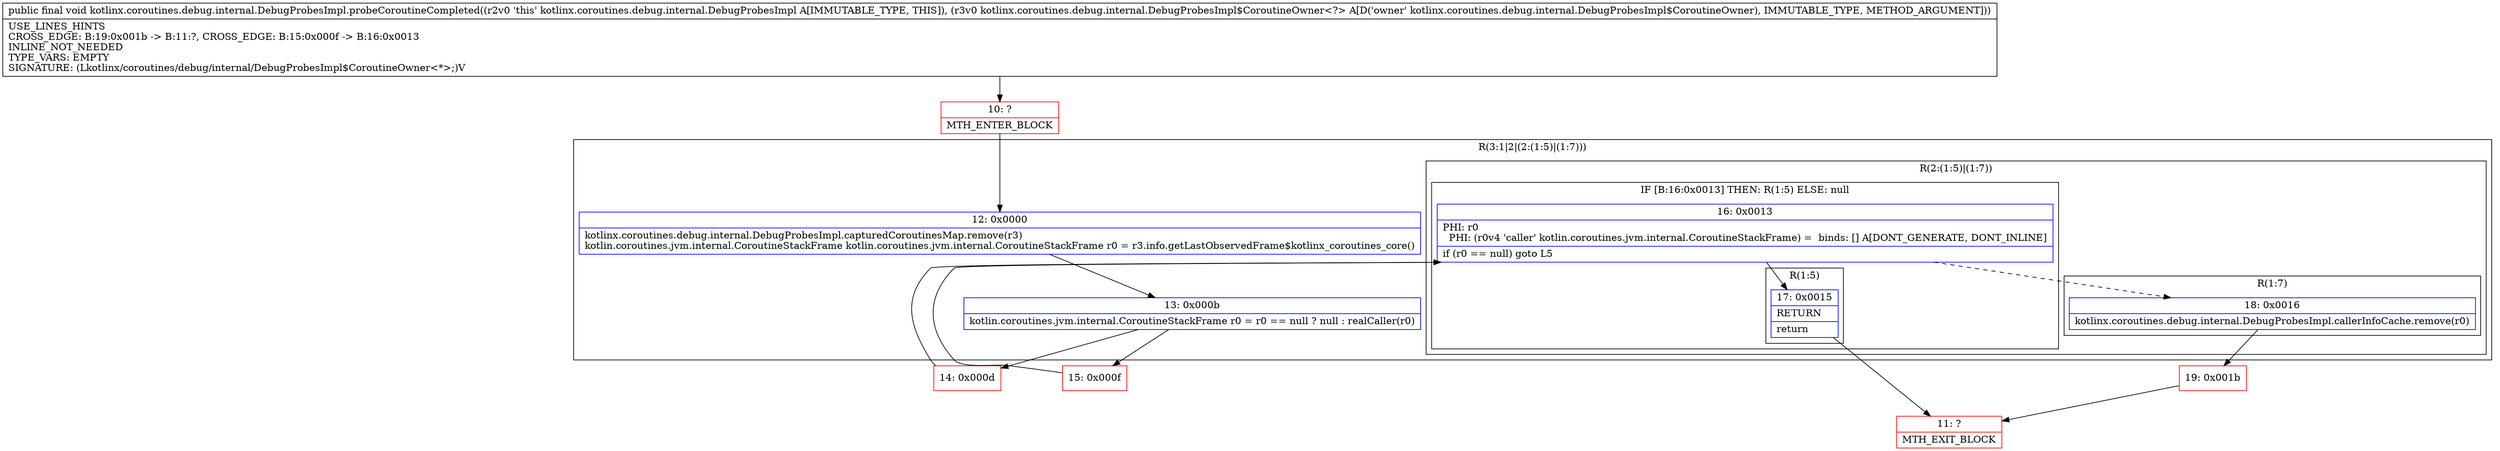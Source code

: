 digraph "CFG forkotlinx.coroutines.debug.internal.DebugProbesImpl.probeCoroutineCompleted(Lkotlinx\/coroutines\/debug\/internal\/DebugProbesImpl$CoroutineOwner;)V" {
subgraph cluster_Region_248025849 {
label = "R(3:1|2|(2:(1:5)|(1:7)))";
node [shape=record,color=blue];
Node_12 [shape=record,label="{12\:\ 0x0000|kotlinx.coroutines.debug.internal.DebugProbesImpl.capturedCoroutinesMap.remove(r3)\lkotlin.coroutines.jvm.internal.CoroutineStackFrame kotlin.coroutines.jvm.internal.CoroutineStackFrame r0 = r3.info.getLastObservedFrame$kotlinx_coroutines_core()\l}"];
Node_13 [shape=record,label="{13\:\ 0x000b|kotlin.coroutines.jvm.internal.CoroutineStackFrame r0 = r0 == null ? null : realCaller(r0)\l}"];
subgraph cluster_Region_503732633 {
label = "R(2:(1:5)|(1:7))";
node [shape=record,color=blue];
subgraph cluster_IfRegion_1653450622 {
label = "IF [B:16:0x0013] THEN: R(1:5) ELSE: null";
node [shape=record,color=blue];
Node_16 [shape=record,label="{16\:\ 0x0013|PHI: r0 \l  PHI: (r0v4 'caller' kotlin.coroutines.jvm.internal.CoroutineStackFrame) =  binds: [] A[DONT_GENERATE, DONT_INLINE]\l|if (r0 == null) goto L5\l}"];
subgraph cluster_Region_535222608 {
label = "R(1:5)";
node [shape=record,color=blue];
Node_17 [shape=record,label="{17\:\ 0x0015|RETURN\l|return\l}"];
}
}
subgraph cluster_Region_1977467730 {
label = "R(1:7)";
node [shape=record,color=blue];
Node_18 [shape=record,label="{18\:\ 0x0016|kotlinx.coroutines.debug.internal.DebugProbesImpl.callerInfoCache.remove(r0)\l}"];
}
}
}
Node_10 [shape=record,color=red,label="{10\:\ ?|MTH_ENTER_BLOCK\l}"];
Node_14 [shape=record,color=red,label="{14\:\ 0x000d}"];
Node_11 [shape=record,color=red,label="{11\:\ ?|MTH_EXIT_BLOCK\l}"];
Node_19 [shape=record,color=red,label="{19\:\ 0x001b}"];
Node_15 [shape=record,color=red,label="{15\:\ 0x000f}"];
MethodNode[shape=record,label="{public final void kotlinx.coroutines.debug.internal.DebugProbesImpl.probeCoroutineCompleted((r2v0 'this' kotlinx.coroutines.debug.internal.DebugProbesImpl A[IMMUTABLE_TYPE, THIS]), (r3v0 kotlinx.coroutines.debug.internal.DebugProbesImpl$CoroutineOwner\<?\> A[D('owner' kotlinx.coroutines.debug.internal.DebugProbesImpl$CoroutineOwner), IMMUTABLE_TYPE, METHOD_ARGUMENT]))  | USE_LINES_HINTS\lCROSS_EDGE: B:19:0x001b \-\> B:11:?, CROSS_EDGE: B:15:0x000f \-\> B:16:0x0013\lINLINE_NOT_NEEDED\lTYPE_VARS: EMPTY\lSIGNATURE: (Lkotlinx\/coroutines\/debug\/internal\/DebugProbesImpl$CoroutineOwner\<*\>;)V\l}"];
MethodNode -> Node_10;Node_12 -> Node_13;
Node_13 -> Node_14;
Node_13 -> Node_15;
Node_16 -> Node_17;
Node_16 -> Node_18[style=dashed];
Node_17 -> Node_11;
Node_18 -> Node_19;
Node_10 -> Node_12;
Node_14 -> Node_16;
Node_19 -> Node_11;
Node_15 -> Node_16;
}

